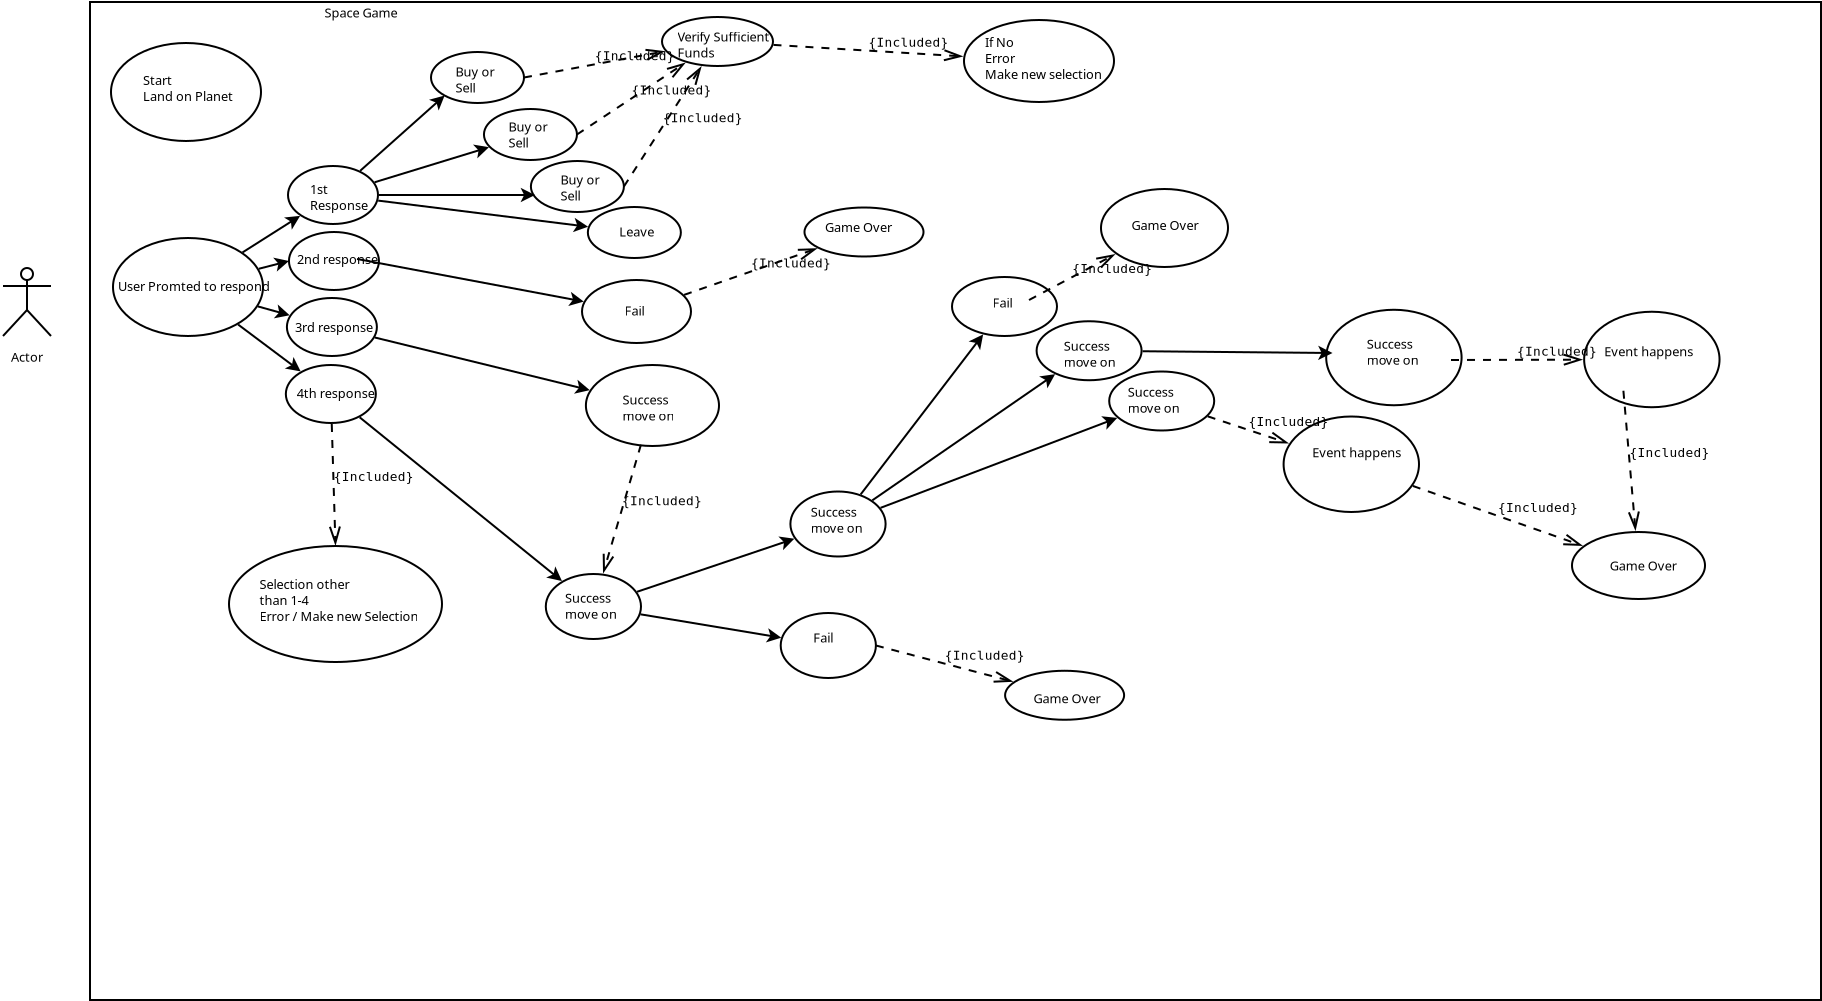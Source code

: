 <?xml version="1.0" encoding="UTF-8"?>
<dia:diagram xmlns:dia="http://www.lysator.liu.se/~alla/dia/">
  <dia:layer name="Background" visible="true" active="true">
    <dia:object type="UML - Actor" version="0" id="O0">
      <dia:attribute name="obj_pos">
        <dia:point val="3.8,16.75"/>
      </dia:attribute>
      <dia:attribute name="obj_bb">
        <dia:rectangle val="2.5,14;5.1,19.5"/>
      </dia:attribute>
      <dia:attribute name="meta">
        <dia:composite type="dict"/>
      </dia:attribute>
      <dia:attribute name="elem_corner">
        <dia:point val="2.55,14.05"/>
      </dia:attribute>
      <dia:attribute name="elem_width">
        <dia:real val="2.5"/>
      </dia:attribute>
      <dia:attribute name="elem_height">
        <dia:real val="5.4"/>
      </dia:attribute>
      <dia:attribute name="line_width">
        <dia:real val="0.1"/>
      </dia:attribute>
      <dia:attribute name="line_colour">
        <dia:color val="#000000"/>
      </dia:attribute>
      <dia:attribute name="fill_colour">
        <dia:color val="#ffffff"/>
      </dia:attribute>
      <dia:attribute name="text">
        <dia:composite type="text">
          <dia:attribute name="string">
            <dia:string>#Actor#</dia:string>
          </dia:attribute>
          <dia:attribute name="font">
            <dia:font family="sans" style="0" name="Helvetica"/>
          </dia:attribute>
          <dia:attribute name="height">
            <dia:real val="0.8"/>
          </dia:attribute>
          <dia:attribute name="pos">
            <dia:point val="3.8,19.29"/>
          </dia:attribute>
          <dia:attribute name="color">
            <dia:color val="#000000"/>
          </dia:attribute>
          <dia:attribute name="alignment">
            <dia:enum val="1"/>
          </dia:attribute>
        </dia:composite>
      </dia:attribute>
    </dia:object>
    <dia:object type="Standard - Box" version="0" id="O1">
      <dia:attribute name="obj_pos">
        <dia:point val="6.95,1.35"/>
      </dia:attribute>
      <dia:attribute name="obj_bb">
        <dia:rectangle val="6.9,1.3;93.55,51.3"/>
      </dia:attribute>
      <dia:attribute name="elem_corner">
        <dia:point val="6.95,1.35"/>
      </dia:attribute>
      <dia:attribute name="elem_width">
        <dia:real val="86.55"/>
      </dia:attribute>
      <dia:attribute name="elem_height">
        <dia:real val="49.9"/>
      </dia:attribute>
      <dia:attribute name="border_width">
        <dia:real val="0.1"/>
      </dia:attribute>
      <dia:attribute name="show_background">
        <dia:boolean val="true"/>
      </dia:attribute>
    </dia:object>
    <dia:object type="Standard - Text" version="1" id="O2">
      <dia:attribute name="obj_pos">
        <dia:point val="50.225,26.3"/>
      </dia:attribute>
      <dia:attribute name="obj_bb">
        <dia:rectangle val="50.225,25.66;50.225,26.433"/>
      </dia:attribute>
      <dia:attribute name="text">
        <dia:composite type="text">
          <dia:attribute name="string">
            <dia:string>##</dia:string>
          </dia:attribute>
          <dia:attribute name="font">
            <dia:font family="sans" style="0" name="Helvetica"/>
          </dia:attribute>
          <dia:attribute name="height">
            <dia:real val="0.8"/>
          </dia:attribute>
          <dia:attribute name="pos">
            <dia:point val="50.225,26.3"/>
          </dia:attribute>
          <dia:attribute name="color">
            <dia:color val="#000000"/>
          </dia:attribute>
          <dia:attribute name="alignment">
            <dia:enum val="0"/>
          </dia:attribute>
        </dia:composite>
      </dia:attribute>
      <dia:attribute name="valign">
        <dia:enum val="3"/>
      </dia:attribute>
      <dia:connections>
        <dia:connection handle="0" to="O1" connection="8"/>
      </dia:connections>
    </dia:object>
    <dia:object type="Standard - Text" version="1" id="O3">
      <dia:attribute name="obj_pos">
        <dia:point val="18.675,2.125"/>
      </dia:attribute>
      <dia:attribute name="obj_bb">
        <dia:rectangle val="18.675,1.485;22.192,2.257"/>
      </dia:attribute>
      <dia:attribute name="text">
        <dia:composite type="text">
          <dia:attribute name="string">
            <dia:string>#Space Game#</dia:string>
          </dia:attribute>
          <dia:attribute name="font">
            <dia:font family="sans" style="0" name="Helvetica"/>
          </dia:attribute>
          <dia:attribute name="height">
            <dia:real val="0.8"/>
          </dia:attribute>
          <dia:attribute name="pos">
            <dia:point val="18.675,2.125"/>
          </dia:attribute>
          <dia:attribute name="color">
            <dia:color val="#000000"/>
          </dia:attribute>
          <dia:attribute name="alignment">
            <dia:enum val="0"/>
          </dia:attribute>
        </dia:composite>
      </dia:attribute>
      <dia:attribute name="valign">
        <dia:enum val="3"/>
      </dia:attribute>
    </dia:object>
    <dia:object type="Standard - Ellipse" version="0" id="O4">
      <dia:attribute name="obj_pos">
        <dia:point val="8,3.4"/>
      </dia:attribute>
      <dia:attribute name="obj_bb">
        <dia:rectangle val="7.95,3.35;15.55,8.35"/>
      </dia:attribute>
      <dia:attribute name="elem_corner">
        <dia:point val="8,3.4"/>
      </dia:attribute>
      <dia:attribute name="elem_width">
        <dia:real val="7.5"/>
      </dia:attribute>
      <dia:attribute name="elem_height">
        <dia:real val="4.9"/>
      </dia:attribute>
      <dia:attribute name="border_width">
        <dia:real val="0.1"/>
      </dia:attribute>
    </dia:object>
    <dia:object type="Standard - Ellipse" version="0" id="O5">
      <dia:attribute name="obj_pos">
        <dia:point val="8.1,13.15"/>
      </dia:attribute>
      <dia:attribute name="obj_bb">
        <dia:rectangle val="8.05,13.1;15.65,18.1"/>
      </dia:attribute>
      <dia:attribute name="elem_corner">
        <dia:point val="8.1,13.15"/>
      </dia:attribute>
      <dia:attribute name="elem_width">
        <dia:real val="7.5"/>
      </dia:attribute>
      <dia:attribute name="elem_height">
        <dia:real val="4.9"/>
      </dia:attribute>
    </dia:object>
    <dia:object type="Standard - Text" version="1" id="O6">
      <dia:attribute name="obj_pos">
        <dia:point val="9.6,5.5"/>
      </dia:attribute>
      <dia:attribute name="obj_bb">
        <dia:rectangle val="9.6,4.841;13.834,6.471"/>
      </dia:attribute>
      <dia:attribute name="text">
        <dia:composite type="text">
          <dia:attribute name="string">
            <dia:string>#Start
Land on Planet#</dia:string>
          </dia:attribute>
          <dia:attribute name="font">
            <dia:font family="sans" style="0" name="Helvetica"/>
          </dia:attribute>
          <dia:attribute name="height">
            <dia:real val="0.8"/>
          </dia:attribute>
          <dia:attribute name="pos">
            <dia:point val="9.6,5.5"/>
          </dia:attribute>
          <dia:attribute name="color">
            <dia:color val="#000000"/>
          </dia:attribute>
          <dia:attribute name="alignment">
            <dia:enum val="0"/>
          </dia:attribute>
        </dia:composite>
      </dia:attribute>
      <dia:attribute name="valign">
        <dia:enum val="3"/>
      </dia:attribute>
    </dia:object>
    <dia:object type="Standard - Text" version="1" id="O7">
      <dia:attribute name="obj_pos">
        <dia:point val="8.35,15.8"/>
      </dia:attribute>
      <dia:attribute name="obj_bb">
        <dia:rectangle val="8.35,15.16;15.428,15.932"/>
      </dia:attribute>
      <dia:attribute name="text">
        <dia:composite type="text">
          <dia:attribute name="string">
            <dia:string>#User Promted to respond#</dia:string>
          </dia:attribute>
          <dia:attribute name="font">
            <dia:font family="sans" style="0" name="Helvetica"/>
          </dia:attribute>
          <dia:attribute name="height">
            <dia:real val="0.8"/>
          </dia:attribute>
          <dia:attribute name="pos">
            <dia:point val="8.35,15.8"/>
          </dia:attribute>
          <dia:attribute name="color">
            <dia:color val="#000000"/>
          </dia:attribute>
          <dia:attribute name="alignment">
            <dia:enum val="0"/>
          </dia:attribute>
        </dia:composite>
      </dia:attribute>
      <dia:attribute name="valign">
        <dia:enum val="3"/>
      </dia:attribute>
    </dia:object>
    <dia:object type="Standard - Ellipse" version="0" id="O8">
      <dia:attribute name="obj_pos">
        <dia:point val="16.85,9.55"/>
      </dia:attribute>
      <dia:attribute name="obj_bb">
        <dia:rectangle val="16.8,9.5;21.4,12.5"/>
      </dia:attribute>
      <dia:attribute name="elem_corner">
        <dia:point val="16.85,9.55"/>
      </dia:attribute>
      <dia:attribute name="elem_width">
        <dia:real val="4.5"/>
      </dia:attribute>
      <dia:attribute name="elem_height">
        <dia:real val="2.9"/>
      </dia:attribute>
    </dia:object>
    <dia:object type="Standard - Ellipse" version="0" id="O9">
      <dia:attribute name="obj_pos">
        <dia:point val="16.795,16.15"/>
      </dia:attribute>
      <dia:attribute name="obj_bb">
        <dia:rectangle val="16.745,16.1;21.345,19.1"/>
      </dia:attribute>
      <dia:attribute name="elem_corner">
        <dia:point val="16.795,16.15"/>
      </dia:attribute>
      <dia:attribute name="elem_width">
        <dia:real val="4.5"/>
      </dia:attribute>
      <dia:attribute name="elem_height">
        <dia:real val="2.9"/>
      </dia:attribute>
    </dia:object>
    <dia:object type="Standard - Ellipse" version="0" id="O10">
      <dia:attribute name="obj_pos">
        <dia:point val="16.742,19.5"/>
      </dia:attribute>
      <dia:attribute name="obj_bb">
        <dia:rectangle val="16.692,19.45;21.293,22.45"/>
      </dia:attribute>
      <dia:attribute name="elem_corner">
        <dia:point val="16.742,19.5"/>
      </dia:attribute>
      <dia:attribute name="elem_width">
        <dia:real val="4.5"/>
      </dia:attribute>
      <dia:attribute name="elem_height">
        <dia:real val="2.9"/>
      </dia:attribute>
    </dia:object>
    <dia:object type="Standard - Text" version="1" id="O11">
      <dia:attribute name="obj_pos">
        <dia:point val="17.95,10.95"/>
      </dia:attribute>
      <dia:attribute name="obj_bb">
        <dia:rectangle val="17.95,10.31;20.652,11.883"/>
      </dia:attribute>
      <dia:attribute name="text">
        <dia:composite type="text">
          <dia:attribute name="string">
            <dia:string>#1st
Response#</dia:string>
          </dia:attribute>
          <dia:attribute name="font">
            <dia:font family="sans" style="0" name="Helvetica"/>
          </dia:attribute>
          <dia:attribute name="height">
            <dia:real val="0.8"/>
          </dia:attribute>
          <dia:attribute name="pos">
            <dia:point val="17.95,10.95"/>
          </dia:attribute>
          <dia:attribute name="color">
            <dia:color val="#000000"/>
          </dia:attribute>
          <dia:attribute name="alignment">
            <dia:enum val="0"/>
          </dia:attribute>
        </dia:composite>
      </dia:attribute>
      <dia:attribute name="valign">
        <dia:enum val="3"/>
      </dia:attribute>
    </dia:object>
    <dia:object type="Standard - Text" version="1" id="O12">
      <dia:attribute name="obj_pos">
        <dia:point val="17.195,17.85"/>
      </dia:attribute>
      <dia:attribute name="obj_bb">
        <dia:rectangle val="17.195,17.21;20.865,17.983"/>
      </dia:attribute>
      <dia:attribute name="text">
        <dia:composite type="text">
          <dia:attribute name="string">
            <dia:string>#3rd response#</dia:string>
          </dia:attribute>
          <dia:attribute name="font">
            <dia:font family="sans" style="0" name="Helvetica"/>
          </dia:attribute>
          <dia:attribute name="height">
            <dia:real val="0.8"/>
          </dia:attribute>
          <dia:attribute name="pos">
            <dia:point val="17.195,17.85"/>
          </dia:attribute>
          <dia:attribute name="color">
            <dia:color val="#000000"/>
          </dia:attribute>
          <dia:attribute name="alignment">
            <dia:enum val="0"/>
          </dia:attribute>
        </dia:composite>
      </dia:attribute>
      <dia:attribute name="valign">
        <dia:enum val="3"/>
      </dia:attribute>
    </dia:object>
    <dia:object type="Standard - Text" version="1" id="O13">
      <dia:attribute name="obj_pos">
        <dia:point val="17.293,21.15"/>
      </dia:attribute>
      <dia:attribute name="obj_bb">
        <dia:rectangle val="17.293,20.51;20.95,21.282"/>
      </dia:attribute>
      <dia:attribute name="text">
        <dia:composite type="text">
          <dia:attribute name="string">
            <dia:string>#4th response#</dia:string>
          </dia:attribute>
          <dia:attribute name="font">
            <dia:font family="sans" style="0" name="Helvetica"/>
          </dia:attribute>
          <dia:attribute name="height">
            <dia:real val="0.8"/>
          </dia:attribute>
          <dia:attribute name="pos">
            <dia:point val="17.293,21.15"/>
          </dia:attribute>
          <dia:attribute name="color">
            <dia:color val="#000000"/>
          </dia:attribute>
          <dia:attribute name="alignment">
            <dia:enum val="0"/>
          </dia:attribute>
        </dia:composite>
      </dia:attribute>
      <dia:attribute name="valign">
        <dia:enum val="3"/>
      </dia:attribute>
    </dia:object>
    <dia:object type="Standard - Ellipse" version="0" id="O14">
      <dia:attribute name="obj_pos">
        <dia:point val="16.898,12.85"/>
      </dia:attribute>
      <dia:attribute name="obj_bb">
        <dia:rectangle val="16.848,12.8;21.448,15.8"/>
      </dia:attribute>
      <dia:attribute name="elem_corner">
        <dia:point val="16.898,12.85"/>
      </dia:attribute>
      <dia:attribute name="elem_width">
        <dia:real val="4.5"/>
      </dia:attribute>
      <dia:attribute name="elem_height">
        <dia:real val="2.9"/>
      </dia:attribute>
    </dia:object>
    <dia:object type="Standard - Text" version="1" id="O15">
      <dia:attribute name="obj_pos">
        <dia:point val="19.148,14.3"/>
      </dia:attribute>
      <dia:attribute name="obj_bb">
        <dia:rectangle val="19.148,13.66;19.148,14.432"/>
      </dia:attribute>
      <dia:attribute name="text">
        <dia:composite type="text">
          <dia:attribute name="string">
            <dia:string>##</dia:string>
          </dia:attribute>
          <dia:attribute name="font">
            <dia:font family="sans" style="0" name="Helvetica"/>
          </dia:attribute>
          <dia:attribute name="height">
            <dia:real val="0.8"/>
          </dia:attribute>
          <dia:attribute name="pos">
            <dia:point val="19.148,14.3"/>
          </dia:attribute>
          <dia:attribute name="color">
            <dia:color val="#000000"/>
          </dia:attribute>
          <dia:attribute name="alignment">
            <dia:enum val="0"/>
          </dia:attribute>
        </dia:composite>
      </dia:attribute>
      <dia:attribute name="valign">
        <dia:enum val="3"/>
      </dia:attribute>
      <dia:connections>
        <dia:connection handle="0" to="O14" connection="8"/>
      </dia:connections>
    </dia:object>
    <dia:object type="Standard - Text" version="1" id="O16">
      <dia:attribute name="obj_pos">
        <dia:point val="17.297,14.45"/>
      </dia:attribute>
      <dia:attribute name="obj_bb">
        <dia:rectangle val="17.297,13.81;21.095,14.582"/>
      </dia:attribute>
      <dia:attribute name="text">
        <dia:composite type="text">
          <dia:attribute name="string">
            <dia:string>#2nd response#</dia:string>
          </dia:attribute>
          <dia:attribute name="font">
            <dia:font family="sans" style="0" name="Helvetica"/>
          </dia:attribute>
          <dia:attribute name="height">
            <dia:real val="0.8"/>
          </dia:attribute>
          <dia:attribute name="pos">
            <dia:point val="17.297,14.45"/>
          </dia:attribute>
          <dia:attribute name="color">
            <dia:color val="#000000"/>
          </dia:attribute>
          <dia:attribute name="alignment">
            <dia:enum val="0"/>
          </dia:attribute>
        </dia:composite>
      </dia:attribute>
      <dia:attribute name="valign">
        <dia:enum val="3"/>
      </dia:attribute>
    </dia:object>
    <dia:object type="Standard - Ellipse" version="0" id="O17">
      <dia:attribute name="obj_pos">
        <dia:point val="24,3.85"/>
      </dia:attribute>
      <dia:attribute name="obj_bb">
        <dia:rectangle val="23.95,3.8;28.7,6.45"/>
      </dia:attribute>
      <dia:attribute name="elem_corner">
        <dia:point val="24,3.85"/>
      </dia:attribute>
      <dia:attribute name="elem_width">
        <dia:real val="4.65"/>
      </dia:attribute>
      <dia:attribute name="elem_height">
        <dia:real val="2.55"/>
      </dia:attribute>
    </dia:object>
    <dia:object type="Standard - Ellipse" version="0" id="O18">
      <dia:attribute name="obj_pos">
        <dia:point val="26.648,6.7"/>
      </dia:attribute>
      <dia:attribute name="obj_bb">
        <dia:rectangle val="26.598,6.65;31.348,9.3"/>
      </dia:attribute>
      <dia:attribute name="elem_corner">
        <dia:point val="26.648,6.7"/>
      </dia:attribute>
      <dia:attribute name="elem_width">
        <dia:real val="4.65"/>
      </dia:attribute>
      <dia:attribute name="elem_height">
        <dia:real val="2.55"/>
      </dia:attribute>
    </dia:object>
    <dia:object type="Standard - Ellipse" version="0" id="O19">
      <dia:attribute name="obj_pos">
        <dia:point val="28.995,9.3"/>
      </dia:attribute>
      <dia:attribute name="obj_bb">
        <dia:rectangle val="28.945,9.25;33.695,11.9"/>
      </dia:attribute>
      <dia:attribute name="elem_corner">
        <dia:point val="28.995,9.3"/>
      </dia:attribute>
      <dia:attribute name="elem_width">
        <dia:real val="4.65"/>
      </dia:attribute>
      <dia:attribute name="elem_height">
        <dia:real val="2.55"/>
      </dia:attribute>
    </dia:object>
    <dia:object type="Standard - Ellipse" version="0" id="O20">
      <dia:attribute name="obj_pos">
        <dia:point val="31.843,11.6"/>
      </dia:attribute>
      <dia:attribute name="obj_bb">
        <dia:rectangle val="31.793,11.55;36.542,14.2"/>
      </dia:attribute>
      <dia:attribute name="elem_corner">
        <dia:point val="31.843,11.6"/>
      </dia:attribute>
      <dia:attribute name="elem_width">
        <dia:real val="4.65"/>
      </dia:attribute>
      <dia:attribute name="elem_height">
        <dia:real val="2.55"/>
      </dia:attribute>
    </dia:object>
    <dia:object type="Standard - Text" version="1" id="O21">
      <dia:attribute name="obj_pos">
        <dia:point val="25.225,5.075"/>
      </dia:attribute>
      <dia:attribute name="obj_bb">
        <dia:rectangle val="25.225,4.435;27.258,6.008"/>
      </dia:attribute>
      <dia:attribute name="text">
        <dia:composite type="text">
          <dia:attribute name="string">
            <dia:string>#Buy or 
Sell#</dia:string>
          </dia:attribute>
          <dia:attribute name="font">
            <dia:font family="sans" style="0" name="Helvetica"/>
          </dia:attribute>
          <dia:attribute name="height">
            <dia:real val="0.8"/>
          </dia:attribute>
          <dia:attribute name="pos">
            <dia:point val="25.225,5.075"/>
          </dia:attribute>
          <dia:attribute name="color">
            <dia:color val="#000000"/>
          </dia:attribute>
          <dia:attribute name="alignment">
            <dia:enum val="0"/>
          </dia:attribute>
        </dia:composite>
      </dia:attribute>
      <dia:attribute name="valign">
        <dia:enum val="3"/>
      </dia:attribute>
    </dia:object>
    <dia:object type="Standard - Text" version="1" id="O22">
      <dia:attribute name="obj_pos">
        <dia:point val="33.417,13.075"/>
      </dia:attribute>
      <dia:attribute name="obj_bb">
        <dia:rectangle val="33.417,12.435;35.065,13.207"/>
      </dia:attribute>
      <dia:attribute name="text">
        <dia:composite type="text">
          <dia:attribute name="string">
            <dia:string>#Leave#</dia:string>
          </dia:attribute>
          <dia:attribute name="font">
            <dia:font family="sans" style="0" name="Helvetica"/>
          </dia:attribute>
          <dia:attribute name="height">
            <dia:real val="0.8"/>
          </dia:attribute>
          <dia:attribute name="pos">
            <dia:point val="33.417,13.075"/>
          </dia:attribute>
          <dia:attribute name="color">
            <dia:color val="#000000"/>
          </dia:attribute>
          <dia:attribute name="alignment">
            <dia:enum val="0"/>
          </dia:attribute>
        </dia:composite>
      </dia:attribute>
      <dia:attribute name="valign">
        <dia:enum val="3"/>
      </dia:attribute>
    </dia:object>
    <dia:object type="Standard - Ellipse" version="0" id="O23">
      <dia:attribute name="obj_pos">
        <dia:point val="35.55,2.1"/>
      </dia:attribute>
      <dia:attribute name="obj_bb">
        <dia:rectangle val="35.5,2.05;41.15,4.6"/>
      </dia:attribute>
      <dia:attribute name="elem_corner">
        <dia:point val="35.55,2.1"/>
      </dia:attribute>
      <dia:attribute name="elem_width">
        <dia:real val="5.55"/>
      </dia:attribute>
      <dia:attribute name="elem_height">
        <dia:real val="2.45"/>
      </dia:attribute>
    </dia:object>
    <dia:object type="Standard - Text" version="1" id="O24">
      <dia:attribute name="obj_pos">
        <dia:point val="36.325,3.325"/>
      </dia:attribute>
      <dia:attribute name="obj_bb">
        <dia:rectangle val="36.325,2.685;40.972,4.258"/>
      </dia:attribute>
      <dia:attribute name="text">
        <dia:composite type="text">
          <dia:attribute name="string">
            <dia:string>#Verify Sufficient 
Funds#</dia:string>
          </dia:attribute>
          <dia:attribute name="font">
            <dia:font family="sans" style="0" name="Helvetica"/>
          </dia:attribute>
          <dia:attribute name="height">
            <dia:real val="0.8"/>
          </dia:attribute>
          <dia:attribute name="pos">
            <dia:point val="36.325,3.325"/>
          </dia:attribute>
          <dia:attribute name="color">
            <dia:color val="#000000"/>
          </dia:attribute>
          <dia:attribute name="alignment">
            <dia:enum val="0"/>
          </dia:attribute>
        </dia:composite>
      </dia:attribute>
      <dia:attribute name="valign">
        <dia:enum val="3"/>
      </dia:attribute>
    </dia:object>
    <dia:object type="UML - Constraint" version="0" id="O25">
      <dia:attribute name="obj_pos">
        <dia:point val="31.297,7.975"/>
      </dia:attribute>
      <dia:attribute name="obj_bb">
        <dia:rectangle val="31.228,4.009;37.871,8.044"/>
      </dia:attribute>
      <dia:attribute name="meta">
        <dia:composite type="dict"/>
      </dia:attribute>
      <dia:attribute name="conn_endpoints">
        <dia:point val="31.297,7.975"/>
        <dia:point val="36.745,4.371"/>
      </dia:attribute>
      <dia:attribute name="constraint">
        <dia:string>#Included#</dia:string>
      </dia:attribute>
      <dia:attribute name="text_pos">
        <dia:point val="34.021,5.973"/>
      </dia:attribute>
      <dia:attribute name="text_colour">
        <dia:color val="#000000"/>
      </dia:attribute>
      <dia:attribute name="line_colour">
        <dia:color val="#000000"/>
      </dia:attribute>
      <dia:connections>
        <dia:connection handle="0" to="O18" connection="4"/>
        <dia:connection handle="1" to="O23" connection="8"/>
      </dia:connections>
    </dia:object>
    <dia:object type="UML - Constraint" version="0" id="O26">
      <dia:attribute name="obj_pos">
        <dia:point val="33.645,10.575"/>
      </dia:attribute>
      <dia:attribute name="obj_bb">
        <dia:rectangle val="33.576,4.286;39.441,10.644"/>
      </dia:attribute>
      <dia:attribute name="meta">
        <dia:composite type="dict"/>
      </dia:attribute>
      <dia:attribute name="conn_endpoints">
        <dia:point val="33.645,10.575"/>
        <dia:point val="37.538,4.545"/>
      </dia:attribute>
      <dia:attribute name="constraint">
        <dia:string>#Included#</dia:string>
      </dia:attribute>
      <dia:attribute name="text_pos">
        <dia:point val="35.591,7.36"/>
      </dia:attribute>
      <dia:attribute name="text_colour">
        <dia:color val="#000000"/>
      </dia:attribute>
      <dia:attribute name="line_colour">
        <dia:color val="#000000"/>
      </dia:attribute>
      <dia:connections>
        <dia:connection handle="0" to="O19" connection="4"/>
        <dia:connection handle="1" to="O23" connection="8"/>
      </dia:connections>
    </dia:object>
    <dia:object type="UML - Constraint" version="0" id="O27">
      <dia:attribute name="obj_pos">
        <dia:point val="28.65,5.125"/>
      </dia:attribute>
      <dia:attribute name="obj_bb">
        <dia:rectangle val="28.592,3.407;36.035,5.183"/>
      </dia:attribute>
      <dia:attribute name="meta">
        <dia:composite type="dict"/>
      </dia:attribute>
      <dia:attribute name="conn_endpoints">
        <dia:point val="28.65,5.125"/>
        <dia:point val="35.719,3.81"/>
      </dia:attribute>
      <dia:attribute name="constraint">
        <dia:string>#Included#</dia:string>
      </dia:attribute>
      <dia:attribute name="text_pos">
        <dia:point val="32.184,4.267"/>
      </dia:attribute>
      <dia:attribute name="text_colour">
        <dia:color val="#000000"/>
      </dia:attribute>
      <dia:attribute name="line_colour">
        <dia:color val="#000000"/>
      </dia:attribute>
      <dia:connections>
        <dia:connection handle="0" to="O17" connection="4"/>
        <dia:connection handle="1" to="O23" connection="8"/>
      </dia:connections>
    </dia:object>
    <dia:object type="Standard - Text" version="1" id="O28">
      <dia:attribute name="obj_pos">
        <dia:point val="30,20.9"/>
      </dia:attribute>
      <dia:attribute name="obj_bb">
        <dia:rectangle val="30,20.26;30,21.032"/>
      </dia:attribute>
      <dia:attribute name="text">
        <dia:composite type="text">
          <dia:attribute name="string">
            <dia:string>##</dia:string>
          </dia:attribute>
          <dia:attribute name="font">
            <dia:font family="sans" style="0" name="Helvetica"/>
          </dia:attribute>
          <dia:attribute name="height">
            <dia:real val="0.8"/>
          </dia:attribute>
          <dia:attribute name="pos">
            <dia:point val="30,20.9"/>
          </dia:attribute>
          <dia:attribute name="color">
            <dia:color val="#000000"/>
          </dia:attribute>
          <dia:attribute name="alignment">
            <dia:enum val="0"/>
          </dia:attribute>
        </dia:composite>
      </dia:attribute>
      <dia:attribute name="valign">
        <dia:enum val="3"/>
      </dia:attribute>
    </dia:object>
    <dia:object type="Standard - Line" version="0" id="O29">
      <dia:attribute name="obj_pos">
        <dia:point val="20.456,9.792"/>
      </dia:attribute>
      <dia:attribute name="obj_bb">
        <dia:rectangle val="20.386,5.952;24.764,9.862"/>
      </dia:attribute>
      <dia:attribute name="conn_endpoints">
        <dia:point val="20.456,9.792"/>
        <dia:point val="24.681,6.027"/>
      </dia:attribute>
      <dia:attribute name="numcp">
        <dia:int val="1"/>
      </dia:attribute>
      <dia:attribute name="end_arrow">
        <dia:enum val="22"/>
      </dia:attribute>
      <dia:attribute name="end_arrow_length">
        <dia:real val="0.5"/>
      </dia:attribute>
      <dia:attribute name="end_arrow_width">
        <dia:real val="0.5"/>
      </dia:attribute>
      <dia:connections>
        <dia:connection handle="0" to="O8" connection="8"/>
        <dia:connection handle="1" to="O17" connection="5"/>
      </dia:connections>
    </dia:object>
    <dia:object type="Standard - Line" version="0" id="O30">
      <dia:attribute name="obj_pos">
        <dia:point val="21.179,10.363"/>
      </dia:attribute>
      <dia:attribute name="obj_bb">
        <dia:rectangle val="21.116,8.444;27.004,10.425"/>
      </dia:attribute>
      <dia:attribute name="conn_endpoints">
        <dia:point val="21.179,10.363"/>
        <dia:point val="26.897,8.611"/>
      </dia:attribute>
      <dia:attribute name="numcp">
        <dia:int val="1"/>
      </dia:attribute>
      <dia:attribute name="end_arrow">
        <dia:enum val="22"/>
      </dia:attribute>
      <dia:attribute name="end_arrow_length">
        <dia:real val="0.5"/>
      </dia:attribute>
      <dia:attribute name="end_arrow_width">
        <dia:real val="0.5"/>
      </dia:attribute>
      <dia:connections>
        <dia:connection handle="0" to="O8" connection="8"/>
        <dia:connection handle="1" to="O18" connection="8"/>
      </dia:connections>
    </dia:object>
    <dia:object type="Standard - Line" version="0" id="O31">
      <dia:attribute name="obj_pos">
        <dia:point val="21.399,11"/>
      </dia:attribute>
      <dia:attribute name="obj_bb">
        <dia:rectangle val="21.349,10.638;29.312,11.362"/>
      </dia:attribute>
      <dia:attribute name="conn_endpoints">
        <dia:point val="21.399,11"/>
        <dia:point val="29.2,11"/>
      </dia:attribute>
      <dia:attribute name="numcp">
        <dia:int val="1"/>
      </dia:attribute>
      <dia:attribute name="end_arrow">
        <dia:enum val="22"/>
      </dia:attribute>
      <dia:attribute name="end_arrow_length">
        <dia:real val="0.5"/>
      </dia:attribute>
      <dia:attribute name="end_arrow_width">
        <dia:real val="0.5"/>
      </dia:attribute>
      <dia:connections>
        <dia:connection handle="0" to="O8" connection="8"/>
      </dia:connections>
    </dia:object>
    <dia:object type="Standard - Line" version="0" id="O32">
      <dia:attribute name="obj_pos">
        <dia:point val="21.359,11.281"/>
      </dia:attribute>
      <dia:attribute name="obj_bb">
        <dia:rectangle val="21.303,11.225;31.965,12.871"/>
      </dia:attribute>
      <dia:attribute name="conn_endpoints">
        <dia:point val="21.359,11.281"/>
        <dia:point val="31.854,12.587"/>
      </dia:attribute>
      <dia:attribute name="numcp">
        <dia:int val="1"/>
      </dia:attribute>
      <dia:attribute name="end_arrow">
        <dia:enum val="22"/>
      </dia:attribute>
      <dia:attribute name="end_arrow_length">
        <dia:real val="0.5"/>
      </dia:attribute>
      <dia:attribute name="end_arrow_width">
        <dia:real val="0.5"/>
      </dia:attribute>
      <dia:connections>
        <dia:connection handle="0" to="O8" connection="8"/>
        <dia:connection handle="1" to="O20" connection="8"/>
      </dia:connections>
    </dia:object>
    <dia:object type="Standard - Ellipse" version="0" id="O33">
      <dia:attribute name="obj_pos">
        <dia:point val="31.55,15.25"/>
      </dia:attribute>
      <dia:attribute name="obj_bb">
        <dia:rectangle val="31.5,15.2;37.05,18.45"/>
      </dia:attribute>
      <dia:attribute name="elem_corner">
        <dia:point val="31.55,15.25"/>
      </dia:attribute>
      <dia:attribute name="elem_width">
        <dia:real val="5.45"/>
      </dia:attribute>
      <dia:attribute name="elem_height">
        <dia:real val="3.15"/>
      </dia:attribute>
    </dia:object>
    <dia:object type="Standard - Line" version="0" id="O34">
      <dia:attribute name="obj_pos">
        <dia:point val="20.3,14.2"/>
      </dia:attribute>
      <dia:attribute name="obj_bb">
        <dia:rectangle val="20.242,14.142;31.747,16.572"/>
      </dia:attribute>
      <dia:attribute name="conn_endpoints">
        <dia:point val="20.3,14.2"/>
        <dia:point val="31.638,16.33"/>
      </dia:attribute>
      <dia:attribute name="numcp">
        <dia:int val="1"/>
      </dia:attribute>
      <dia:attribute name="end_arrow">
        <dia:enum val="22"/>
      </dia:attribute>
      <dia:attribute name="end_arrow_length">
        <dia:real val="0.5"/>
      </dia:attribute>
      <dia:attribute name="end_arrow_width">
        <dia:real val="0.5"/>
      </dia:attribute>
      <dia:connections>
        <dia:connection handle="1" to="O33" connection="8"/>
      </dia:connections>
    </dia:object>
    <dia:object type="Standard - Ellipse" version="0" id="O35">
      <dia:attribute name="obj_pos">
        <dia:point val="42.675,11.625"/>
      </dia:attribute>
      <dia:attribute name="obj_bb">
        <dia:rectangle val="42.625,11.575;48.675,14.125"/>
      </dia:attribute>
      <dia:attribute name="elem_corner">
        <dia:point val="42.675,11.625"/>
      </dia:attribute>
      <dia:attribute name="elem_width">
        <dia:real val="5.95"/>
      </dia:attribute>
      <dia:attribute name="elem_height">
        <dia:real val="2.45"/>
      </dia:attribute>
    </dia:object>
    <dia:object type="Standard - Text" version="1" id="O36">
      <dia:attribute name="obj_pos">
        <dia:point val="43.7,12.85"/>
      </dia:attribute>
      <dia:attribute name="obj_bb">
        <dia:rectangle val="43.7,12.21;46.877,12.982"/>
      </dia:attribute>
      <dia:attribute name="text">
        <dia:composite type="text">
          <dia:attribute name="string">
            <dia:string>#Game Over#</dia:string>
          </dia:attribute>
          <dia:attribute name="font">
            <dia:font family="sans" style="0" name="Helvetica"/>
          </dia:attribute>
          <dia:attribute name="height">
            <dia:real val="0.8"/>
          </dia:attribute>
          <dia:attribute name="pos">
            <dia:point val="43.7,12.85"/>
          </dia:attribute>
          <dia:attribute name="color">
            <dia:color val="#000000"/>
          </dia:attribute>
          <dia:attribute name="alignment">
            <dia:enum val="0"/>
          </dia:attribute>
        </dia:composite>
      </dia:attribute>
      <dia:attribute name="valign">
        <dia:enum val="3"/>
      </dia:attribute>
    </dia:object>
    <dia:object type="UML - Constraint" version="0" id="O37">
      <dia:attribute name="obj_pos">
        <dia:point val="36.654,15.994"/>
      </dia:attribute>
      <dia:attribute name="obj_bb">
        <dia:rectangle val="36.59,13.264;43.845,16.058"/>
      </dia:attribute>
      <dia:attribute name="meta">
        <dia:composite type="dict"/>
      </dia:attribute>
      <dia:attribute name="conn_endpoints">
        <dia:point val="36.654,15.994"/>
        <dia:point val="43.337,13.658"/>
      </dia:attribute>
      <dia:attribute name="constraint">
        <dia:string>#Included#</dia:string>
      </dia:attribute>
      <dia:attribute name="text_pos">
        <dia:point val="39.995,14.626"/>
      </dia:attribute>
      <dia:attribute name="text_colour">
        <dia:color val="#000000"/>
      </dia:attribute>
      <dia:attribute name="line_colour">
        <dia:color val="#000000"/>
      </dia:attribute>
      <dia:connections>
        <dia:connection handle="0" to="O33" connection="8"/>
        <dia:connection handle="1" to="O35" connection="8"/>
      </dia:connections>
    </dia:object>
    <dia:object type="Standard - Ellipse" version="0" id="O38">
      <dia:attribute name="obj_pos">
        <dia:point val="31.745,19.5"/>
      </dia:attribute>
      <dia:attribute name="obj_bb">
        <dia:rectangle val="31.695,19.45;38.45,23.6"/>
      </dia:attribute>
      <dia:attribute name="elem_corner">
        <dia:point val="31.745,19.5"/>
      </dia:attribute>
      <dia:attribute name="elem_width">
        <dia:real val="6.655"/>
      </dia:attribute>
      <dia:attribute name="elem_height">
        <dia:real val="4.05"/>
      </dia:attribute>
      <dia:attribute name="border_width">
        <dia:real val="0.1"/>
      </dia:attribute>
    </dia:object>
    <dia:object type="Standard - Text" version="1" id="O39">
      <dia:attribute name="obj_pos">
        <dia:point val="35.072,21.525"/>
      </dia:attribute>
      <dia:attribute name="obj_bb">
        <dia:rectangle val="35.072,20.885;35.072,21.657"/>
      </dia:attribute>
      <dia:attribute name="text">
        <dia:composite type="text">
          <dia:attribute name="string">
            <dia:string>##</dia:string>
          </dia:attribute>
          <dia:attribute name="font">
            <dia:font family="sans" style="0" name="Helvetica"/>
          </dia:attribute>
          <dia:attribute name="height">
            <dia:real val="0.8"/>
          </dia:attribute>
          <dia:attribute name="pos">
            <dia:point val="35.072,21.525"/>
          </dia:attribute>
          <dia:attribute name="color">
            <dia:color val="#000000"/>
          </dia:attribute>
          <dia:attribute name="alignment">
            <dia:enum val="0"/>
          </dia:attribute>
        </dia:composite>
      </dia:attribute>
      <dia:attribute name="valign">
        <dia:enum val="3"/>
      </dia:attribute>
      <dia:connections>
        <dia:connection handle="0" to="O38" connection="8"/>
      </dia:connections>
    </dia:object>
    <dia:object type="Standard - Line" version="0" id="O40">
      <dia:attribute name="obj_pos">
        <dia:point val="21.193,18.126"/>
      </dia:attribute>
      <dia:attribute name="obj_bb">
        <dia:rectangle val="21.133,18.066;32.046,20.963"/>
      </dia:attribute>
      <dia:attribute name="conn_endpoints">
        <dia:point val="21.193,18.126"/>
        <dia:point val="31.937,20.757"/>
      </dia:attribute>
      <dia:attribute name="numcp">
        <dia:int val="1"/>
      </dia:attribute>
      <dia:attribute name="end_arrow">
        <dia:enum val="22"/>
      </dia:attribute>
      <dia:attribute name="end_arrow_length">
        <dia:real val="0.5"/>
      </dia:attribute>
      <dia:attribute name="end_arrow_width">
        <dia:real val="0.5"/>
      </dia:attribute>
      <dia:connections>
        <dia:connection handle="0" to="O9" connection="8"/>
        <dia:connection handle="1" to="O38" connection="8"/>
      </dia:connections>
    </dia:object>
    <dia:object type="Standard - Text" version="1" id="O41">
      <dia:attribute name="obj_pos">
        <dia:point val="25.8,19.35"/>
      </dia:attribute>
      <dia:attribute name="obj_bb">
        <dia:rectangle val="25.8,18.71;25.8,19.483"/>
      </dia:attribute>
      <dia:attribute name="text">
        <dia:composite type="text">
          <dia:attribute name="string">
            <dia:string>##</dia:string>
          </dia:attribute>
          <dia:attribute name="font">
            <dia:font family="sans" style="0" name="Helvetica"/>
          </dia:attribute>
          <dia:attribute name="height">
            <dia:real val="0.8"/>
          </dia:attribute>
          <dia:attribute name="pos">
            <dia:point val="25.8,19.35"/>
          </dia:attribute>
          <dia:attribute name="color">
            <dia:color val="#000000"/>
          </dia:attribute>
          <dia:attribute name="alignment">
            <dia:enum val="0"/>
          </dia:attribute>
        </dia:composite>
      </dia:attribute>
      <dia:attribute name="valign">
        <dia:enum val="3"/>
      </dia:attribute>
    </dia:object>
    <dia:object type="Standard - Ellipse" version="0" id="O42">
      <dia:attribute name="obj_pos">
        <dia:point val="29.74,29.95"/>
      </dia:attribute>
      <dia:attribute name="obj_bb">
        <dia:rectangle val="29.69,29.9;34.55,33.25"/>
      </dia:attribute>
      <dia:attribute name="elem_corner">
        <dia:point val="29.74,29.95"/>
      </dia:attribute>
      <dia:attribute name="elem_width">
        <dia:real val="4.76"/>
      </dia:attribute>
      <dia:attribute name="elem_height">
        <dia:real val="3.25"/>
      </dia:attribute>
      <dia:attribute name="border_width">
        <dia:real val="0.1"/>
      </dia:attribute>
    </dia:object>
    <dia:object type="UML - Constraint" version="0" id="O43">
      <dia:attribute name="obj_pos">
        <dia:point val="34.496,23.488"/>
      </dia:attribute>
      <dia:attribute name="obj_bb">
        <dia:rectangle val="32.204,23.426;37.399,30.096"/>
      </dia:attribute>
      <dia:attribute name="meta">
        <dia:composite type="dict"/>
      </dia:attribute>
      <dia:attribute name="conn_endpoints">
        <dia:point val="34.496,23.488"/>
        <dia:point val="32.602,29.935"/>
      </dia:attribute>
      <dia:attribute name="constraint">
        <dia:string>#Included#</dia:string>
      </dia:attribute>
      <dia:attribute name="text_pos">
        <dia:point val="33.549,26.511"/>
      </dia:attribute>
      <dia:attribute name="text_colour">
        <dia:color val="#000000"/>
      </dia:attribute>
      <dia:attribute name="line_colour">
        <dia:color val="#000000"/>
      </dia:attribute>
      <dia:connections>
        <dia:connection handle="0" to="O38" connection="8"/>
        <dia:connection handle="1" to="O42" connection="8"/>
      </dia:connections>
    </dia:object>
    <dia:object type="Standard - Line" version="0" id="O44">
      <dia:attribute name="obj_pos">
        <dia:point val="20.432,22.115"/>
      </dia:attribute>
      <dia:attribute name="obj_bb">
        <dia:rectangle val="20.362,22.045;30.635,30.373"/>
      </dia:attribute>
      <dia:attribute name="conn_endpoints">
        <dia:point val="20.432,22.115"/>
        <dia:point val="30.548,30.303"/>
      </dia:attribute>
      <dia:attribute name="numcp">
        <dia:int val="1"/>
      </dia:attribute>
      <dia:attribute name="end_arrow">
        <dia:enum val="22"/>
      </dia:attribute>
      <dia:attribute name="end_arrow_length">
        <dia:real val="0.5"/>
      </dia:attribute>
      <dia:attribute name="end_arrow_width">
        <dia:real val="0.5"/>
      </dia:attribute>
      <dia:connections>
        <dia:connection handle="0" to="O10" connection="8"/>
        <dia:connection handle="1" to="O42" connection="8"/>
      </dia:connections>
    </dia:object>
    <dia:object type="Standard - Ellipse" version="0" id="O45">
      <dia:attribute name="obj_pos">
        <dia:point val="41.97,25.825"/>
      </dia:attribute>
      <dia:attribute name="obj_bb">
        <dia:rectangle val="41.92,25.775;46.78,29.125"/>
      </dia:attribute>
      <dia:attribute name="elem_corner">
        <dia:point val="41.97,25.825"/>
      </dia:attribute>
      <dia:attribute name="elem_width">
        <dia:real val="4.76"/>
      </dia:attribute>
      <dia:attribute name="elem_height">
        <dia:real val="3.25"/>
      </dia:attribute>
      <dia:attribute name="border_width">
        <dia:real val="0.1"/>
      </dia:attribute>
    </dia:object>
    <dia:object type="Standard - Ellipse" version="0" id="O46">
      <dia:attribute name="obj_pos">
        <dia:point val="41.485,31.9"/>
      </dia:attribute>
      <dia:attribute name="obj_bb">
        <dia:rectangle val="41.435,31.85;46.295,35.2"/>
      </dia:attribute>
      <dia:attribute name="elem_corner">
        <dia:point val="41.485,31.9"/>
      </dia:attribute>
      <dia:attribute name="elem_width">
        <dia:real val="4.76"/>
      </dia:attribute>
      <dia:attribute name="elem_height">
        <dia:real val="3.25"/>
      </dia:attribute>
      <dia:attribute name="border_width">
        <dia:real val="0.1"/>
      </dia:attribute>
    </dia:object>
    <dia:object type="Standard - Line" version="0" id="O47">
      <dia:attribute name="obj_pos">
        <dia:point val="34.302,30.839"/>
      </dia:attribute>
      <dia:attribute name="obj_bb">
        <dia:rectangle val="34.238,28.038;42.275,30.903"/>
      </dia:attribute>
      <dia:attribute name="conn_endpoints">
        <dia:point val="34.302,30.839"/>
        <dia:point val="42.169,28.186"/>
      </dia:attribute>
      <dia:attribute name="numcp">
        <dia:int val="1"/>
      </dia:attribute>
      <dia:attribute name="end_arrow">
        <dia:enum val="22"/>
      </dia:attribute>
      <dia:attribute name="end_arrow_length">
        <dia:real val="0.5"/>
      </dia:attribute>
      <dia:attribute name="end_arrow_width">
        <dia:real val="0.5"/>
      </dia:attribute>
      <dia:connections>
        <dia:connection handle="0" to="O42" connection="8"/>
        <dia:connection handle="1" to="O45" connection="8"/>
      </dia:connections>
    </dia:object>
    <dia:object type="Standard - Line" version="0" id="O48">
      <dia:attribute name="obj_pos">
        <dia:point val="34.471,31.965"/>
      </dia:attribute>
      <dia:attribute name="obj_bb">
        <dia:rectangle val="34.414,31.908;41.624,33.391"/>
      </dia:attribute>
      <dia:attribute name="conn_endpoints">
        <dia:point val="34.471,31.965"/>
        <dia:point val="41.514,33.135"/>
      </dia:attribute>
      <dia:attribute name="numcp">
        <dia:int val="1"/>
      </dia:attribute>
      <dia:attribute name="end_arrow">
        <dia:enum val="22"/>
      </dia:attribute>
      <dia:attribute name="end_arrow_length">
        <dia:real val="0.5"/>
      </dia:attribute>
      <dia:attribute name="end_arrow_width">
        <dia:real val="0.5"/>
      </dia:attribute>
      <dia:connections>
        <dia:connection handle="0" to="O42" connection="8"/>
        <dia:connection handle="1" to="O46" connection="8"/>
      </dia:connections>
    </dia:object>
    <dia:object type="Standard - Ellipse" version="0" id="O49">
      <dia:attribute name="obj_pos">
        <dia:point val="52.705,34.788"/>
      </dia:attribute>
      <dia:attribute name="obj_bb">
        <dia:rectangle val="52.655,34.737;58.705,37.288"/>
      </dia:attribute>
      <dia:attribute name="elem_corner">
        <dia:point val="52.705,34.788"/>
      </dia:attribute>
      <dia:attribute name="elem_width">
        <dia:real val="5.95"/>
      </dia:attribute>
      <dia:attribute name="elem_height">
        <dia:real val="2.45"/>
      </dia:attribute>
    </dia:object>
    <dia:object type="Standard - Text" version="1" id="O50">
      <dia:attribute name="obj_pos">
        <dia:point val="54.13,36.413"/>
      </dia:attribute>
      <dia:attribute name="obj_bb">
        <dia:rectangle val="54.13,35.773;57.307,36.545"/>
      </dia:attribute>
      <dia:attribute name="text">
        <dia:composite type="text">
          <dia:attribute name="string">
            <dia:string>#Game Over#</dia:string>
          </dia:attribute>
          <dia:attribute name="font">
            <dia:font family="sans" style="0" name="Helvetica"/>
          </dia:attribute>
          <dia:attribute name="height">
            <dia:real val="0.8"/>
          </dia:attribute>
          <dia:attribute name="pos">
            <dia:point val="54.13,36.413"/>
          </dia:attribute>
          <dia:attribute name="color">
            <dia:color val="#000000"/>
          </dia:attribute>
          <dia:attribute name="alignment">
            <dia:enum val="0"/>
          </dia:attribute>
        </dia:composite>
      </dia:attribute>
      <dia:attribute name="valign">
        <dia:enum val="3"/>
      </dia:attribute>
    </dia:object>
    <dia:object type="UML - Constraint" version="0" id="O51">
      <dia:attribute name="obj_pos">
        <dia:point val="46.245,33.525"/>
      </dia:attribute>
      <dia:attribute name="obj_bb">
        <dia:rectangle val="46.184,33.464;53.536,35.739"/>
      </dia:attribute>
      <dia:attribute name="meta">
        <dia:composite type="dict"/>
      </dia:attribute>
      <dia:attribute name="conn_endpoints">
        <dia:point val="46.245,33.525"/>
        <dia:point val="53.127,35.339"/>
      </dia:attribute>
      <dia:attribute name="constraint">
        <dia:string>#Included#</dia:string>
      </dia:attribute>
      <dia:attribute name="text_pos">
        <dia:point val="49.686,34.232"/>
      </dia:attribute>
      <dia:attribute name="text_colour">
        <dia:color val="#000000"/>
      </dia:attribute>
      <dia:attribute name="line_colour">
        <dia:color val="#000000"/>
      </dia:attribute>
      <dia:connections>
        <dia:connection handle="0" to="O46" connection="4"/>
        <dia:connection handle="1" to="O49" connection="8"/>
      </dia:connections>
    </dia:object>
    <dia:object type="Standard - Ellipse" version="0" id="O52">
      <dia:attribute name="obj_pos">
        <dia:point val="50.05,15.1"/>
      </dia:attribute>
      <dia:attribute name="obj_bb">
        <dia:rectangle val="50,15.05;55.35,18.1"/>
      </dia:attribute>
      <dia:attribute name="elem_corner">
        <dia:point val="50.05,15.1"/>
      </dia:attribute>
      <dia:attribute name="elem_width">
        <dia:real val="5.25"/>
      </dia:attribute>
      <dia:attribute name="elem_height">
        <dia:real val="2.95"/>
      </dia:attribute>
    </dia:object>
    <dia:object type="Standard - Ellipse" version="0" id="O53">
      <dia:attribute name="obj_pos">
        <dia:point val="54.28,17.312"/>
      </dia:attribute>
      <dia:attribute name="obj_bb">
        <dia:rectangle val="54.23,17.262;59.58,20.312"/>
      </dia:attribute>
      <dia:attribute name="elem_corner">
        <dia:point val="54.28,17.312"/>
      </dia:attribute>
      <dia:attribute name="elem_width">
        <dia:real val="5.25"/>
      </dia:attribute>
      <dia:attribute name="elem_height">
        <dia:real val="2.95"/>
      </dia:attribute>
    </dia:object>
    <dia:object type="Standard - Ellipse" version="0" id="O54">
      <dia:attribute name="obj_pos">
        <dia:point val="57.91,19.825"/>
      </dia:attribute>
      <dia:attribute name="obj_bb">
        <dia:rectangle val="57.86,19.775;63.21,22.825"/>
      </dia:attribute>
      <dia:attribute name="elem_corner">
        <dia:point val="57.91,19.825"/>
      </dia:attribute>
      <dia:attribute name="elem_width">
        <dia:real val="5.25"/>
      </dia:attribute>
      <dia:attribute name="elem_height">
        <dia:real val="2.95"/>
      </dia:attribute>
    </dia:object>
    <dia:object type="Standard - Line" version="0" id="O55">
      <dia:attribute name="obj_pos">
        <dia:point val="45.483,25.971"/>
      </dia:attribute>
      <dia:attribute name="obj_bb">
        <dia:rectangle val="45.413,17.881;51.678,26.041"/>
      </dia:attribute>
      <dia:attribute name="conn_endpoints">
        <dia:point val="45.483,25.971"/>
        <dia:point val="51.608,17.97"/>
      </dia:attribute>
      <dia:attribute name="numcp">
        <dia:int val="1"/>
      </dia:attribute>
      <dia:attribute name="end_arrow">
        <dia:enum val="22"/>
      </dia:attribute>
      <dia:attribute name="end_arrow_length">
        <dia:real val="0.5"/>
      </dia:attribute>
      <dia:attribute name="end_arrow_width">
        <dia:real val="0.5"/>
      </dia:attribute>
      <dia:connections>
        <dia:connection handle="0" to="O45" connection="8"/>
        <dia:connection handle="1" to="O52" connection="8"/>
      </dia:connections>
    </dia:object>
    <dia:object type="Standard - Line" version="0" id="O56">
      <dia:attribute name="obj_pos">
        <dia:point val="46.066,26.267"/>
      </dia:attribute>
      <dia:attribute name="obj_bb">
        <dia:rectangle val="45.996,19.89;55.299,26.336"/>
      </dia:attribute>
      <dia:attribute name="conn_endpoints">
        <dia:point val="46.066,26.267"/>
        <dia:point val="55.206,19.959"/>
      </dia:attribute>
      <dia:attribute name="numcp">
        <dia:int val="1"/>
      </dia:attribute>
      <dia:attribute name="end_arrow">
        <dia:enum val="22"/>
      </dia:attribute>
      <dia:attribute name="end_arrow_length">
        <dia:real val="0.5"/>
      </dia:attribute>
      <dia:attribute name="end_arrow_width">
        <dia:real val="0.5"/>
      </dia:attribute>
      <dia:connections>
        <dia:connection handle="0" to="O45" connection="8"/>
        <dia:connection handle="1" to="O53" connection="8"/>
      </dia:connections>
    </dia:object>
    <dia:object type="Standard - Line" version="0" id="O57">
      <dia:attribute name="obj_pos">
        <dia:point val="46.477,26.642"/>
      </dia:attribute>
      <dia:attribute name="obj_bb">
        <dia:rectangle val="46.412,22.017;58.418,26.706"/>
      </dia:attribute>
      <dia:attribute name="conn_endpoints">
        <dia:point val="46.477,26.642"/>
        <dia:point val="58.314,22.144"/>
      </dia:attribute>
      <dia:attribute name="numcp">
        <dia:int val="1"/>
      </dia:attribute>
      <dia:attribute name="end_arrow">
        <dia:enum val="22"/>
      </dia:attribute>
      <dia:attribute name="end_arrow_length">
        <dia:real val="0.5"/>
      </dia:attribute>
      <dia:attribute name="end_arrow_width">
        <dia:real val="0.5"/>
      </dia:attribute>
      <dia:connections>
        <dia:connection handle="0" to="O45" connection="8"/>
        <dia:connection handle="1" to="O54" connection="8"/>
      </dia:connections>
    </dia:object>
    <dia:object type="Standard - Ellipse" version="0" id="O58">
      <dia:attribute name="obj_pos">
        <dia:point val="66.63,22.075"/>
      </dia:attribute>
      <dia:attribute name="obj_bb">
        <dia:rectangle val="66.58,22.025;73.45,26.9"/>
      </dia:attribute>
      <dia:attribute name="elem_corner">
        <dia:point val="66.63,22.075"/>
      </dia:attribute>
      <dia:attribute name="elem_width">
        <dia:real val="6.77"/>
      </dia:attribute>
      <dia:attribute name="elem_height">
        <dia:real val="4.775"/>
      </dia:attribute>
    </dia:object>
    <dia:object type="UML - Constraint" version="0" id="O59">
      <dia:attribute name="obj_pos">
        <dia:point val="62.836,22.067"/>
      </dia:attribute>
      <dia:attribute name="obj_bb">
        <dia:rectangle val="62.772,21.947;68.722,23.821"/>
      </dia:attribute>
      <dia:attribute name="meta">
        <dia:composite type="dict"/>
      </dia:attribute>
      <dia:attribute name="conn_endpoints">
        <dia:point val="62.836,22.067"/>
        <dia:point val="66.908,23.426"/>
      </dia:attribute>
      <dia:attribute name="constraint">
        <dia:string>#Included#</dia:string>
      </dia:attribute>
      <dia:attribute name="text_pos">
        <dia:point val="64.872,22.547"/>
      </dia:attribute>
      <dia:attribute name="text_colour">
        <dia:color val="#000000"/>
      </dia:attribute>
      <dia:attribute name="line_colour">
        <dia:color val="#000000"/>
      </dia:attribute>
      <dia:connections>
        <dia:connection handle="0" to="O54" connection="8"/>
        <dia:connection handle="1" to="O58" connection="8"/>
      </dia:connections>
    </dia:object>
    <dia:object type="Standard - Ellipse" version="0" id="O60">
      <dia:attribute name="obj_pos">
        <dia:point val="68.76,16.738"/>
      </dia:attribute>
      <dia:attribute name="obj_bb">
        <dia:rectangle val="68.71,16.688;75.58,21.562"/>
      </dia:attribute>
      <dia:attribute name="elem_corner">
        <dia:point val="68.76,16.738"/>
      </dia:attribute>
      <dia:attribute name="elem_width">
        <dia:real val="6.77"/>
      </dia:attribute>
      <dia:attribute name="elem_height">
        <dia:real val="4.775"/>
      </dia:attribute>
    </dia:object>
    <dia:object type="Standard - Text" version="1" id="O61">
      <dia:attribute name="obj_pos">
        <dia:point val="72.145,19.125"/>
      </dia:attribute>
      <dia:attribute name="obj_bb">
        <dia:rectangle val="72.145,18.485;72.145,19.258"/>
      </dia:attribute>
      <dia:attribute name="text">
        <dia:composite type="text">
          <dia:attribute name="string">
            <dia:string>##</dia:string>
          </dia:attribute>
          <dia:attribute name="font">
            <dia:font family="sans" style="0" name="Helvetica"/>
          </dia:attribute>
          <dia:attribute name="height">
            <dia:real val="0.8"/>
          </dia:attribute>
          <dia:attribute name="pos">
            <dia:point val="72.145,19.125"/>
          </dia:attribute>
          <dia:attribute name="color">
            <dia:color val="#000000"/>
          </dia:attribute>
          <dia:attribute name="alignment">
            <dia:enum val="0"/>
          </dia:attribute>
        </dia:composite>
      </dia:attribute>
      <dia:attribute name="valign">
        <dia:enum val="3"/>
      </dia:attribute>
      <dia:connections>
        <dia:connection handle="0" to="O60" connection="8"/>
      </dia:connections>
    </dia:object>
    <dia:object type="Standard - Ellipse" version="0" id="O62">
      <dia:attribute name="obj_pos">
        <dia:point val="81.657,16.837"/>
      </dia:attribute>
      <dia:attribute name="obj_bb">
        <dia:rectangle val="81.607,16.788;88.478,21.663"/>
      </dia:attribute>
      <dia:attribute name="elem_corner">
        <dia:point val="81.657,16.837"/>
      </dia:attribute>
      <dia:attribute name="elem_width">
        <dia:real val="6.77"/>
      </dia:attribute>
      <dia:attribute name="elem_height">
        <dia:real val="4.775"/>
      </dia:attribute>
      <dia:attribute name="border_width">
        <dia:real val="0.1"/>
      </dia:attribute>
    </dia:object>
    <dia:object type="Standard - Line" version="0" id="O63">
      <dia:attribute name="obj_pos">
        <dia:point val="59.58,18.812"/>
      </dia:attribute>
      <dia:attribute name="obj_bb">
        <dia:rectangle val="59.529,18.533;69.187,19.256"/>
      </dia:attribute>
      <dia:attribute name="conn_endpoints">
        <dia:point val="59.58,18.812"/>
        <dia:point val="69.075,18.9"/>
      </dia:attribute>
      <dia:attribute name="numcp">
        <dia:int val="1"/>
      </dia:attribute>
      <dia:attribute name="end_arrow">
        <dia:enum val="22"/>
      </dia:attribute>
      <dia:attribute name="end_arrow_length">
        <dia:real val="0.5"/>
      </dia:attribute>
      <dia:attribute name="end_arrow_width">
        <dia:real val="0.5"/>
      </dia:attribute>
      <dia:connections>
        <dia:connection handle="0" to="O53" connection="8"/>
      </dia:connections>
    </dia:object>
    <dia:object type="UML - Constraint" version="0" id="O64">
      <dia:attribute name="obj_pos">
        <dia:point val="75.0,19.25"/>
      </dia:attribute>
      <dia:attribute name="obj_bb">
        <dia:rectangle val="74.95,18.442;82.154,19.634"/>
      </dia:attribute>
      <dia:attribute name="meta">
        <dia:composite type="dict"/>
      </dia:attribute>
      <dia:attribute name="conn_endpoints">
        <dia:point val="75.0,19.25"/>
        <dia:point val="81.607,19.234"/>
      </dia:attribute>
      <dia:attribute name="constraint">
        <dia:string>#Included#</dia:string>
      </dia:attribute>
      <dia:attribute name="text_pos">
        <dia:point val="78.304,19.042"/>
      </dia:attribute>
      <dia:attribute name="text_colour">
        <dia:color val="#000000"/>
      </dia:attribute>
      <dia:attribute name="line_colour">
        <dia:color val="#000000"/>
      </dia:attribute>
      <dia:connections>
        <dia:connection handle="1" to="O62" connection="8"/>
      </dia:connections>
    </dia:object>
    <dia:object type="Standard - Ellipse" version="0" id="O65">
      <dia:attribute name="obj_pos">
        <dia:point val="57.5,10.7"/>
      </dia:attribute>
      <dia:attribute name="obj_bb">
        <dia:rectangle val="57.45,10.65;63.9,14.65"/>
      </dia:attribute>
      <dia:attribute name="elem_corner">
        <dia:point val="57.5,10.7"/>
      </dia:attribute>
      <dia:attribute name="elem_width">
        <dia:real val="6.35"/>
      </dia:attribute>
      <dia:attribute name="elem_height">
        <dia:real val="3.9"/>
      </dia:attribute>
    </dia:object>
    <dia:object type="UML - Constraint" version="0" id="O66">
      <dia:attribute name="obj_pos">
        <dia:point val="53.9,16.25"/>
      </dia:attribute>
      <dia:attribute name="obj_bb">
        <dia:rectangle val="53.833,13.573;59.915,16.318"/>
      </dia:attribute>
      <dia:attribute name="meta">
        <dia:composite type="dict"/>
      </dia:attribute>
      <dia:attribute name="conn_endpoints">
        <dia:point val="53.9,16.25"/>
        <dia:point val="58.23,13.949"/>
      </dia:attribute>
      <dia:attribute name="constraint">
        <dia:string>#Included#</dia:string>
      </dia:attribute>
      <dia:attribute name="text_pos">
        <dia:point val="56.065,14.9"/>
      </dia:attribute>
      <dia:attribute name="text_colour">
        <dia:color val="#000000"/>
      </dia:attribute>
      <dia:attribute name="line_colour">
        <dia:color val="#000000"/>
      </dia:attribute>
      <dia:connections>
        <dia:connection handle="1" to="O65" connection="8"/>
      </dia:connections>
    </dia:object>
    <dia:object type="Standard - Line" version="0" id="O67">
      <dia:attribute name="obj_pos">
        <dia:point val="14.576,13.87"/>
      </dia:attribute>
      <dia:attribute name="obj_bb">
        <dia:rectangle val="14.507,11.974;17.55,13.94"/>
      </dia:attribute>
      <dia:attribute name="conn_endpoints">
        <dia:point val="14.576,13.87"/>
        <dia:point val="17.456,12.043"/>
      </dia:attribute>
      <dia:attribute name="numcp">
        <dia:int val="1"/>
      </dia:attribute>
      <dia:attribute name="end_arrow">
        <dia:enum val="22"/>
      </dia:attribute>
      <dia:attribute name="end_arrow_length">
        <dia:real val="0.5"/>
      </dia:attribute>
      <dia:attribute name="end_arrow_width">
        <dia:real val="0.5"/>
      </dia:attribute>
      <dia:connections>
        <dia:connection handle="0" to="O5" connection="8"/>
        <dia:connection handle="1" to="O8" connection="8"/>
      </dia:connections>
    </dia:object>
    <dia:object type="Standard - Line" version="0" id="O68">
      <dia:attribute name="obj_pos">
        <dia:point val="15.387,14.689"/>
      </dia:attribute>
      <dia:attribute name="obj_bb">
        <dia:rectangle val="15.326,14.102;17.006,14.803"/>
      </dia:attribute>
      <dia:attribute name="conn_endpoints">
        <dia:point val="15.387,14.689"/>
        <dia:point val="16.898,14.3"/>
      </dia:attribute>
      <dia:attribute name="numcp">
        <dia:int val="1"/>
      </dia:attribute>
      <dia:attribute name="end_arrow">
        <dia:enum val="22"/>
      </dia:attribute>
      <dia:attribute name="end_arrow_length">
        <dia:real val="0.5"/>
      </dia:attribute>
      <dia:attribute name="end_arrow_width">
        <dia:real val="0.5"/>
      </dia:attribute>
      <dia:connections>
        <dia:connection handle="0" to="O5" connection="8"/>
        <dia:connection handle="1" to="O14" connection="3"/>
      </dia:connections>
    </dia:object>
    <dia:object type="Standard - Line" version="0" id="O69">
      <dia:attribute name="obj_pos">
        <dia:point val="15.342,16.571"/>
      </dia:attribute>
      <dia:attribute name="obj_bb">
        <dia:rectangle val="15.28,16.501;17.041,17.198"/>
      </dia:attribute>
      <dia:attribute name="conn_endpoints">
        <dia:point val="15.342,16.571"/>
        <dia:point val="16.934,17.013"/>
      </dia:attribute>
      <dia:attribute name="numcp">
        <dia:int val="1"/>
      </dia:attribute>
      <dia:attribute name="end_arrow">
        <dia:enum val="22"/>
      </dia:attribute>
      <dia:attribute name="end_arrow_length">
        <dia:real val="0.5"/>
      </dia:attribute>
      <dia:attribute name="end_arrow_width">
        <dia:real val="0.5"/>
      </dia:attribute>
      <dia:connections>
        <dia:connection handle="0" to="O5" connection="8"/>
        <dia:connection handle="1" to="O9" connection="8"/>
      </dia:connections>
    </dia:object>
    <dia:object type="Standard - Line" version="0" id="O70">
      <dia:attribute name="obj_pos">
        <dia:point val="14.355,17.477"/>
      </dia:attribute>
      <dia:attribute name="obj_bb">
        <dia:rectangle val="14.285,17.407;17.575,19.891"/>
      </dia:attribute>
      <dia:attribute name="conn_endpoints">
        <dia:point val="14.355,17.477"/>
        <dia:point val="17.485,19.821"/>
      </dia:attribute>
      <dia:attribute name="numcp">
        <dia:int val="1"/>
      </dia:attribute>
      <dia:attribute name="end_arrow">
        <dia:enum val="22"/>
      </dia:attribute>
      <dia:attribute name="end_arrow_length">
        <dia:real val="0.5"/>
      </dia:attribute>
      <dia:attribute name="end_arrow_width">
        <dia:real val="0.5"/>
      </dia:attribute>
      <dia:connections>
        <dia:connection handle="0" to="O5" connection="8"/>
        <dia:connection handle="1" to="O10" connection="8"/>
      </dia:connections>
    </dia:object>
    <dia:object type="Standard - Text" version="1" id="O71">
      <dia:attribute name="obj_pos">
        <dia:point val="10.6,6.05"/>
      </dia:attribute>
      <dia:attribute name="obj_bb">
        <dia:rectangle val="10.581,5.391;10.6,6.221"/>
      </dia:attribute>
      <dia:attribute name="text">
        <dia:composite type="text">
          <dia:attribute name="string">
            <dia:string>##</dia:string>
          </dia:attribute>
          <dia:attribute name="font">
            <dia:font family="sans" style="0" name="Helvetica"/>
          </dia:attribute>
          <dia:attribute name="height">
            <dia:real val="0.8"/>
          </dia:attribute>
          <dia:attribute name="pos">
            <dia:point val="10.6,6.05"/>
          </dia:attribute>
          <dia:attribute name="color">
            <dia:color val="#000000"/>
          </dia:attribute>
          <dia:attribute name="alignment">
            <dia:enum val="0"/>
          </dia:attribute>
        </dia:composite>
      </dia:attribute>
      <dia:attribute name="valign">
        <dia:enum val="3"/>
      </dia:attribute>
    </dia:object>
    <dia:object type="Standard - Text" version="1" id="O72">
      <dia:attribute name="obj_pos">
        <dia:point val="27.872,7.825"/>
      </dia:attribute>
      <dia:attribute name="obj_bb">
        <dia:rectangle val="27.853,7.166;29.905,8.796"/>
      </dia:attribute>
      <dia:attribute name="text">
        <dia:composite type="text">
          <dia:attribute name="string">
            <dia:string>#Buy or 
Sell#</dia:string>
          </dia:attribute>
          <dia:attribute name="font">
            <dia:font family="sans" style="0" name="Helvetica"/>
          </dia:attribute>
          <dia:attribute name="height">
            <dia:real val="0.8"/>
          </dia:attribute>
          <dia:attribute name="pos">
            <dia:point val="27.872,7.825"/>
          </dia:attribute>
          <dia:attribute name="color">
            <dia:color val="#000000"/>
          </dia:attribute>
          <dia:attribute name="alignment">
            <dia:enum val="0"/>
          </dia:attribute>
        </dia:composite>
      </dia:attribute>
      <dia:attribute name="valign">
        <dia:enum val="3"/>
      </dia:attribute>
    </dia:object>
    <dia:object type="Standard - Text" version="1" id="O73">
      <dia:attribute name="obj_pos">
        <dia:point val="30.47,10.475"/>
      </dia:attribute>
      <dia:attribute name="obj_bb">
        <dia:rectangle val="30.451,9.816;32.502,11.446"/>
      </dia:attribute>
      <dia:attribute name="text">
        <dia:composite type="text">
          <dia:attribute name="string">
            <dia:string>#Buy or 
Sell#</dia:string>
          </dia:attribute>
          <dia:attribute name="font">
            <dia:font family="sans" style="0" name="Helvetica"/>
          </dia:attribute>
          <dia:attribute name="height">
            <dia:real val="0.8"/>
          </dia:attribute>
          <dia:attribute name="pos">
            <dia:point val="30.47,10.475"/>
          </dia:attribute>
          <dia:attribute name="color">
            <dia:color val="#000000"/>
          </dia:attribute>
          <dia:attribute name="alignment">
            <dia:enum val="0"/>
          </dia:attribute>
        </dia:composite>
      </dia:attribute>
      <dia:attribute name="valign">
        <dia:enum val="3"/>
      </dia:attribute>
    </dia:object>
    <dia:object type="Standard - Text" version="1" id="O74">
      <dia:attribute name="obj_pos">
        <dia:point val="33.572,21.475"/>
      </dia:attribute>
      <dia:attribute name="obj_bb">
        <dia:rectangle val="33.572,20.835;36.02,22.407"/>
      </dia:attribute>
      <dia:attribute name="text">
        <dia:composite type="text">
          <dia:attribute name="string">
            <dia:string>#Success
move on#</dia:string>
          </dia:attribute>
          <dia:attribute name="font">
            <dia:font family="sans" style="0" name="Helvetica"/>
          </dia:attribute>
          <dia:attribute name="height">
            <dia:real val="0.8"/>
          </dia:attribute>
          <dia:attribute name="pos">
            <dia:point val="33.572,21.475"/>
          </dia:attribute>
          <dia:attribute name="color">
            <dia:color val="#000000"/>
          </dia:attribute>
          <dia:attribute name="alignment">
            <dia:enum val="0"/>
          </dia:attribute>
        </dia:composite>
      </dia:attribute>
      <dia:attribute name="valign">
        <dia:enum val="3"/>
      </dia:attribute>
    </dia:object>
    <dia:object type="Standard - Text" version="1" id="O75">
      <dia:attribute name="obj_pos">
        <dia:point val="30.695,31.39"/>
      </dia:attribute>
      <dia:attribute name="obj_bb">
        <dia:rectangle val="30.695,30.75;33.143,32.322"/>
      </dia:attribute>
      <dia:attribute name="text">
        <dia:composite type="text">
          <dia:attribute name="string">
            <dia:string>#Success
move on#</dia:string>
          </dia:attribute>
          <dia:attribute name="font">
            <dia:font family="sans" style="0" name="Helvetica"/>
          </dia:attribute>
          <dia:attribute name="height">
            <dia:real val="0.8"/>
          </dia:attribute>
          <dia:attribute name="pos">
            <dia:point val="30.695,31.39"/>
          </dia:attribute>
          <dia:attribute name="color">
            <dia:color val="#000000"/>
          </dia:attribute>
          <dia:attribute name="alignment">
            <dia:enum val="0"/>
          </dia:attribute>
        </dia:composite>
      </dia:attribute>
      <dia:attribute name="valign">
        <dia:enum val="3"/>
      </dia:attribute>
    </dia:object>
    <dia:object type="Standard - Text" version="1" id="O76">
      <dia:attribute name="obj_pos">
        <dia:point val="42.99,27.09"/>
      </dia:attribute>
      <dia:attribute name="obj_bb">
        <dia:rectangle val="42.99,26.45;45.438,28.023"/>
      </dia:attribute>
      <dia:attribute name="text">
        <dia:composite type="text">
          <dia:attribute name="string">
            <dia:string>#Success
move on#</dia:string>
          </dia:attribute>
          <dia:attribute name="font">
            <dia:font family="sans" style="0" name="Helvetica"/>
          </dia:attribute>
          <dia:attribute name="height">
            <dia:real val="0.8"/>
          </dia:attribute>
          <dia:attribute name="pos">
            <dia:point val="42.99,27.09"/>
          </dia:attribute>
          <dia:attribute name="color">
            <dia:color val="#000000"/>
          </dia:attribute>
          <dia:attribute name="alignment">
            <dia:enum val="0"/>
          </dia:attribute>
        </dia:composite>
      </dia:attribute>
      <dia:attribute name="valign">
        <dia:enum val="3"/>
      </dia:attribute>
    </dia:object>
    <dia:object type="Standard - Text" version="1" id="O77">
      <dia:attribute name="obj_pos">
        <dia:point val="43.115,33.375"/>
      </dia:attribute>
      <dia:attribute name="obj_bb">
        <dia:rectangle val="43.115,32.735;44.28,33.508"/>
      </dia:attribute>
      <dia:attribute name="text">
        <dia:composite type="text">
          <dia:attribute name="string">
            <dia:string>#Fail #</dia:string>
          </dia:attribute>
          <dia:attribute name="font">
            <dia:font family="sans" style="0" name="Helvetica"/>
          </dia:attribute>
          <dia:attribute name="height">
            <dia:real val="0.8"/>
          </dia:attribute>
          <dia:attribute name="pos">
            <dia:point val="43.115,33.375"/>
          </dia:attribute>
          <dia:attribute name="color">
            <dia:color val="#000000"/>
          </dia:attribute>
          <dia:attribute name="alignment">
            <dia:enum val="0"/>
          </dia:attribute>
        </dia:composite>
      </dia:attribute>
      <dia:attribute name="valign">
        <dia:enum val="3"/>
      </dia:attribute>
    </dia:object>
    <dia:object type="Standard - Text" version="1" id="O78">
      <dia:attribute name="obj_pos">
        <dia:point val="33.675,17.025"/>
      </dia:attribute>
      <dia:attribute name="obj_bb">
        <dia:rectangle val="33.675,16.385;34.64,17.157"/>
      </dia:attribute>
      <dia:attribute name="text">
        <dia:composite type="text">
          <dia:attribute name="string">
            <dia:string>#Fail#</dia:string>
          </dia:attribute>
          <dia:attribute name="font">
            <dia:font family="sans" style="0" name="Helvetica"/>
          </dia:attribute>
          <dia:attribute name="height">
            <dia:real val="0.8"/>
          </dia:attribute>
          <dia:attribute name="pos">
            <dia:point val="33.675,17.025"/>
          </dia:attribute>
          <dia:attribute name="color">
            <dia:color val="#000000"/>
          </dia:attribute>
          <dia:attribute name="alignment">
            <dia:enum val="0"/>
          </dia:attribute>
        </dia:composite>
      </dia:attribute>
      <dia:attribute name="valign">
        <dia:enum val="3"/>
      </dia:attribute>
    </dia:object>
    <dia:object type="Standard - Text" version="1" id="O79">
      <dia:attribute name="obj_pos">
        <dia:point val="52.075,16.625"/>
      </dia:attribute>
      <dia:attribute name="obj_bb">
        <dia:rectangle val="52.075,15.985;53.04,16.758"/>
      </dia:attribute>
      <dia:attribute name="text">
        <dia:composite type="text">
          <dia:attribute name="string">
            <dia:string>#Fail#</dia:string>
          </dia:attribute>
          <dia:attribute name="font">
            <dia:font family="sans" style="0" name="Helvetica"/>
          </dia:attribute>
          <dia:attribute name="height">
            <dia:real val="0.8"/>
          </dia:attribute>
          <dia:attribute name="pos">
            <dia:point val="52.075,16.625"/>
          </dia:attribute>
          <dia:attribute name="color">
            <dia:color val="#000000"/>
          </dia:attribute>
          <dia:attribute name="alignment">
            <dia:enum val="0"/>
          </dia:attribute>
        </dia:composite>
      </dia:attribute>
      <dia:attribute name="valign">
        <dia:enum val="3"/>
      </dia:attribute>
    </dia:object>
    <dia:object type="Standard - Text" version="1" id="O80">
      <dia:attribute name="obj_pos">
        <dia:point val="59.025,12.75"/>
      </dia:attribute>
      <dia:attribute name="obj_bb">
        <dia:rectangle val="59.025,12.11;62.203,12.883"/>
      </dia:attribute>
      <dia:attribute name="text">
        <dia:composite type="text">
          <dia:attribute name="string">
            <dia:string>#Game Over#</dia:string>
          </dia:attribute>
          <dia:attribute name="font">
            <dia:font family="sans" style="0" name="Helvetica"/>
          </dia:attribute>
          <dia:attribute name="height">
            <dia:real val="0.8"/>
          </dia:attribute>
          <dia:attribute name="pos">
            <dia:point val="59.025,12.75"/>
          </dia:attribute>
          <dia:attribute name="color">
            <dia:color val="#000000"/>
          </dia:attribute>
          <dia:attribute name="alignment">
            <dia:enum val="0"/>
          </dia:attribute>
        </dia:composite>
      </dia:attribute>
      <dia:attribute name="valign">
        <dia:enum val="3"/>
      </dia:attribute>
    </dia:object>
    <dia:object type="Standard - Text" version="1" id="O81">
      <dia:attribute name="obj_pos">
        <dia:point val="55.638,18.79"/>
      </dia:attribute>
      <dia:attribute name="obj_bb">
        <dia:rectangle val="55.618,18.131;58.085,19.761"/>
      </dia:attribute>
      <dia:attribute name="text">
        <dia:composite type="text">
          <dia:attribute name="string">
            <dia:string>#Success
move on#</dia:string>
          </dia:attribute>
          <dia:attribute name="font">
            <dia:font family="sans" style="0" name="Helvetica"/>
          </dia:attribute>
          <dia:attribute name="height">
            <dia:real val="0.8"/>
          </dia:attribute>
          <dia:attribute name="pos">
            <dia:point val="55.638,18.79"/>
          </dia:attribute>
          <dia:attribute name="color">
            <dia:color val="#000000"/>
          </dia:attribute>
          <dia:attribute name="alignment">
            <dia:enum val="0"/>
          </dia:attribute>
        </dia:composite>
      </dia:attribute>
      <dia:attribute name="valign">
        <dia:enum val="3"/>
      </dia:attribute>
    </dia:object>
    <dia:object type="Standard - Text" version="1" id="O82">
      <dia:attribute name="obj_pos">
        <dia:point val="50.225,26.3"/>
      </dia:attribute>
      <dia:attribute name="obj_bb">
        <dia:rectangle val="50.225,25.66;50.225,26.433"/>
      </dia:attribute>
      <dia:attribute name="text">
        <dia:composite type="text">
          <dia:attribute name="string">
            <dia:string>##</dia:string>
          </dia:attribute>
          <dia:attribute name="font">
            <dia:font family="sans" style="0" name="Helvetica"/>
          </dia:attribute>
          <dia:attribute name="height">
            <dia:real val="0.8"/>
          </dia:attribute>
          <dia:attribute name="pos">
            <dia:point val="50.225,26.3"/>
          </dia:attribute>
          <dia:attribute name="color">
            <dia:color val="#000000"/>
          </dia:attribute>
          <dia:attribute name="alignment">
            <dia:enum val="0"/>
          </dia:attribute>
        </dia:composite>
      </dia:attribute>
      <dia:attribute name="valign">
        <dia:enum val="3"/>
      </dia:attribute>
      <dia:connections>
        <dia:connection handle="0" to="O1" connection="8"/>
      </dia:connections>
    </dia:object>
    <dia:object type="Standard - Text" version="1" id="O83">
      <dia:attribute name="obj_pos">
        <dia:point val="70.785,18.69"/>
      </dia:attribute>
      <dia:attribute name="obj_bb">
        <dia:rectangle val="70.766,18.031;73.233,19.661"/>
      </dia:attribute>
      <dia:attribute name="text">
        <dia:composite type="text">
          <dia:attribute name="string">
            <dia:string>#Success
move on#</dia:string>
          </dia:attribute>
          <dia:attribute name="font">
            <dia:font family="sans" style="0" name="Helvetica"/>
          </dia:attribute>
          <dia:attribute name="height">
            <dia:real val="0.8"/>
          </dia:attribute>
          <dia:attribute name="pos">
            <dia:point val="70.785,18.69"/>
          </dia:attribute>
          <dia:attribute name="color">
            <dia:color val="#000000"/>
          </dia:attribute>
          <dia:attribute name="alignment">
            <dia:enum val="0"/>
          </dia:attribute>
        </dia:composite>
      </dia:attribute>
      <dia:attribute name="valign">
        <dia:enum val="3"/>
      </dia:attribute>
    </dia:object>
    <dia:object type="Standard - Text" version="1" id="O84">
      <dia:attribute name="obj_pos">
        <dia:point val="58.835,21.09"/>
      </dia:attribute>
      <dia:attribute name="obj_bb">
        <dia:rectangle val="58.835,20.45;61.283,22.023"/>
      </dia:attribute>
      <dia:attribute name="text">
        <dia:composite type="text">
          <dia:attribute name="string">
            <dia:string>#Success
move on#</dia:string>
          </dia:attribute>
          <dia:attribute name="font">
            <dia:font family="sans" style="0" name="Helvetica"/>
          </dia:attribute>
          <dia:attribute name="height">
            <dia:real val="0.8"/>
          </dia:attribute>
          <dia:attribute name="pos">
            <dia:point val="58.835,21.09"/>
          </dia:attribute>
          <dia:attribute name="color">
            <dia:color val="#000000"/>
          </dia:attribute>
          <dia:attribute name="alignment">
            <dia:enum val="0"/>
          </dia:attribute>
        </dia:composite>
      </dia:attribute>
      <dia:attribute name="valign">
        <dia:enum val="3"/>
      </dia:attribute>
    </dia:object>
    <dia:object type="Standard - Ellipse" version="0" id="O85">
      <dia:attribute name="obj_pos">
        <dia:point val="13.9,28.55"/>
      </dia:attribute>
      <dia:attribute name="obj_bb">
        <dia:rectangle val="13.85,28.5;24.6,34.4"/>
      </dia:attribute>
      <dia:attribute name="elem_corner">
        <dia:point val="13.9,28.55"/>
      </dia:attribute>
      <dia:attribute name="elem_width">
        <dia:real val="10.65"/>
      </dia:attribute>
      <dia:attribute name="elem_height">
        <dia:real val="5.8"/>
      </dia:attribute>
    </dia:object>
    <dia:object type="Standard - Text" version="1" id="O86">
      <dia:attribute name="obj_pos">
        <dia:point val="15.425,30.7"/>
      </dia:attribute>
      <dia:attribute name="obj_bb">
        <dia:rectangle val="15.425,30.06;23.065,32.432"/>
      </dia:attribute>
      <dia:attribute name="text">
        <dia:composite type="text">
          <dia:attribute name="string">
            <dia:string>#Selection other
than 1-4
Error / Make new Selection#</dia:string>
          </dia:attribute>
          <dia:attribute name="font">
            <dia:font family="sans" style="0" name="Helvetica"/>
          </dia:attribute>
          <dia:attribute name="height">
            <dia:real val="0.8"/>
          </dia:attribute>
          <dia:attribute name="pos">
            <dia:point val="15.425,30.7"/>
          </dia:attribute>
          <dia:attribute name="color">
            <dia:color val="#000000"/>
          </dia:attribute>
          <dia:attribute name="alignment">
            <dia:enum val="0"/>
          </dia:attribute>
        </dia:composite>
      </dia:attribute>
      <dia:attribute name="valign">
        <dia:enum val="3"/>
      </dia:attribute>
    </dia:object>
    <dia:object type="UML - Constraint" version="0" id="O87">
      <dia:attribute name="obj_pos">
        <dia:point val="19.038,22.45"/>
      </dia:attribute>
      <dia:attribute name="obj_bb">
        <dia:rectangle val="18.824,22.398;22.982,28.612"/>
      </dia:attribute>
      <dia:attribute name="meta">
        <dia:composite type="dict"/>
      </dia:attribute>
      <dia:attribute name="conn_endpoints">
        <dia:point val="19.038,22.45"/>
        <dia:point val="19.225,28.55"/>
      </dia:attribute>
      <dia:attribute name="constraint">
        <dia:string>#Included#</dia:string>
      </dia:attribute>
      <dia:attribute name="text_pos">
        <dia:point val="19.132,25.3"/>
      </dia:attribute>
      <dia:attribute name="text_colour">
        <dia:color val="#000000"/>
      </dia:attribute>
      <dia:attribute name="line_colour">
        <dia:color val="#000000"/>
      </dia:attribute>
      <dia:connections>
        <dia:connection handle="0" to="O10" connection="8"/>
        <dia:connection handle="1" to="O85" connection="1"/>
      </dia:connections>
    </dia:object>
    <dia:object type="Standard - Text" version="1" id="O88">
      <dia:attribute name="obj_pos">
        <dia:point val="68.065,24.113"/>
      </dia:attribute>
      <dia:attribute name="obj_bb">
        <dia:rectangle val="68.065,23.473;72.237,24.245"/>
      </dia:attribute>
      <dia:attribute name="text">
        <dia:composite type="text">
          <dia:attribute name="string">
            <dia:string>#Event happens#</dia:string>
          </dia:attribute>
          <dia:attribute name="font">
            <dia:font family="sans" style="0" name="Helvetica"/>
          </dia:attribute>
          <dia:attribute name="height">
            <dia:real val="0.8"/>
          </dia:attribute>
          <dia:attribute name="pos">
            <dia:point val="68.065,24.113"/>
          </dia:attribute>
          <dia:attribute name="color">
            <dia:color val="#000000"/>
          </dia:attribute>
          <dia:attribute name="alignment">
            <dia:enum val="0"/>
          </dia:attribute>
        </dia:composite>
      </dia:attribute>
      <dia:attribute name="valign">
        <dia:enum val="3"/>
      </dia:attribute>
    </dia:object>
    <dia:object type="Standard - Text" version="1" id="O89">
      <dia:attribute name="obj_pos">
        <dia:point val="82.662,19.062"/>
      </dia:attribute>
      <dia:attribute name="obj_bb">
        <dia:rectangle val="82.662,18.422;86.835,19.195"/>
      </dia:attribute>
      <dia:attribute name="text">
        <dia:composite type="text">
          <dia:attribute name="string">
            <dia:string>#Event happens#</dia:string>
          </dia:attribute>
          <dia:attribute name="font">
            <dia:font family="sans" style="0" name="Helvetica"/>
          </dia:attribute>
          <dia:attribute name="height">
            <dia:real val="0.8"/>
          </dia:attribute>
          <dia:attribute name="pos">
            <dia:point val="82.662,19.062"/>
          </dia:attribute>
          <dia:attribute name="color">
            <dia:color val="#000000"/>
          </dia:attribute>
          <dia:attribute name="alignment">
            <dia:enum val="0"/>
          </dia:attribute>
        </dia:composite>
      </dia:attribute>
      <dia:attribute name="valign">
        <dia:enum val="3"/>
      </dia:attribute>
    </dia:object>
    <dia:object type="Standard - Ellipse" version="0" id="O90">
      <dia:attribute name="obj_pos">
        <dia:point val="81.05,27.85"/>
      </dia:attribute>
      <dia:attribute name="obj_bb">
        <dia:rectangle val="81.0,27.8;87.75,31.25"/>
      </dia:attribute>
      <dia:attribute name="elem_corner">
        <dia:point val="81.05,27.85"/>
      </dia:attribute>
      <dia:attribute name="elem_width">
        <dia:real val="6.65"/>
      </dia:attribute>
      <dia:attribute name="elem_height">
        <dia:real val="3.35"/>
      </dia:attribute>
    </dia:object>
    <dia:object type="Standard - Text" version="1" id="O91">
      <dia:attribute name="obj_pos">
        <dia:point val="82.942,29.775"/>
      </dia:attribute>
      <dia:attribute name="obj_bb">
        <dia:rectangle val="82.923,29.116;86.12,29.946"/>
      </dia:attribute>
      <dia:attribute name="text">
        <dia:composite type="text">
          <dia:attribute name="string">
            <dia:string>#Game Over#</dia:string>
          </dia:attribute>
          <dia:attribute name="font">
            <dia:font family="sans" style="0" name="Helvetica"/>
          </dia:attribute>
          <dia:attribute name="height">
            <dia:real val="0.8"/>
          </dia:attribute>
          <dia:attribute name="pos">
            <dia:point val="82.942,29.775"/>
          </dia:attribute>
          <dia:attribute name="color">
            <dia:color val="#000000"/>
          </dia:attribute>
          <dia:attribute name="alignment">
            <dia:enum val="0"/>
          </dia:attribute>
        </dia:composite>
      </dia:attribute>
      <dia:attribute name="valign">
        <dia:enum val="3"/>
      </dia:attribute>
    </dia:object>
    <dia:object type="UML - Constraint" version="0" id="O92">
      <dia:attribute name="obj_pos">
        <dia:point val="83.62,20.787"/>
      </dia:attribute>
      <dia:attribute name="obj_bb">
        <dia:rectangle val="83.566,20.732;87.773,27.894"/>
      </dia:attribute>
      <dia:attribute name="meta">
        <dia:composite type="dict"/>
      </dia:attribute>
      <dia:attribute name="conn_endpoints">
        <dia:point val="83.62,20.787"/>
        <dia:point val="84.227,27.81"/>
      </dia:attribute>
      <dia:attribute name="constraint">
        <dia:string>#Included#</dia:string>
      </dia:attribute>
      <dia:attribute name="text_pos">
        <dia:point val="83.924,24.098"/>
      </dia:attribute>
      <dia:attribute name="text_colour">
        <dia:color val="#000000"/>
      </dia:attribute>
      <dia:attribute name="line_colour">
        <dia:color val="#000000"/>
      </dia:attribute>
      <dia:connections>
        <dia:connection handle="1" to="O90" connection="8"/>
      </dia:connections>
    </dia:object>
    <dia:object type="UML - Constraint" version="0" id="O93">
      <dia:attribute name="obj_pos">
        <dia:point val="73.09,25.547"/>
      </dia:attribute>
      <dia:attribute name="obj_bb">
        <dia:rectangle val="73.026,25.483;81.785,28.942"/>
      </dia:attribute>
      <dia:attribute name="meta">
        <dia:composite type="dict"/>
      </dia:attribute>
      <dia:attribute name="conn_endpoints">
        <dia:point val="73.09,25.547"/>
        <dia:point val="81.605,28.548"/>
      </dia:attribute>
      <dia:attribute name="constraint">
        <dia:string>#Included#</dia:string>
      </dia:attribute>
      <dia:attribute name="text_pos">
        <dia:point val="77.347,26.847"/>
      </dia:attribute>
      <dia:attribute name="text_colour">
        <dia:color val="#000000"/>
      </dia:attribute>
      <dia:attribute name="line_colour">
        <dia:color val="#000000"/>
      </dia:attribute>
      <dia:connections>
        <dia:connection handle="0" to="O58" connection="8"/>
        <dia:connection handle="1" to="O90" connection="8"/>
      </dia:connections>
    </dia:object>
    <dia:object type="Standard - Ellipse" version="0" id="O94">
      <dia:attribute name="obj_pos">
        <dia:point val="50.65,2.25"/>
      </dia:attribute>
      <dia:attribute name="obj_bb">
        <dia:rectangle val="50.6,2.2;58.2,6.4"/>
      </dia:attribute>
      <dia:attribute name="elem_corner">
        <dia:point val="50.65,2.25"/>
      </dia:attribute>
      <dia:attribute name="elem_width">
        <dia:real val="7.5"/>
      </dia:attribute>
      <dia:attribute name="elem_height">
        <dia:real val="4.1"/>
      </dia:attribute>
    </dia:object>
    <dia:object type="Standard - Text" version="1" id="O95">
      <dia:attribute name="obj_pos">
        <dia:point val="51.7,3.6"/>
      </dia:attribute>
      <dia:attribute name="obj_bb">
        <dia:rectangle val="51.7,2.96;57.225,5.332"/>
      </dia:attribute>
      <dia:attribute name="text">
        <dia:composite type="text">
          <dia:attribute name="string">
            <dia:string>#If No 
Error
Make new selection#</dia:string>
          </dia:attribute>
          <dia:attribute name="font">
            <dia:font family="sans" style="0" name="Helvetica"/>
          </dia:attribute>
          <dia:attribute name="height">
            <dia:real val="0.8"/>
          </dia:attribute>
          <dia:attribute name="pos">
            <dia:point val="51.7,3.6"/>
          </dia:attribute>
          <dia:attribute name="color">
            <dia:color val="#000000"/>
          </dia:attribute>
          <dia:attribute name="alignment">
            <dia:enum val="0"/>
          </dia:attribute>
        </dia:composite>
      </dia:attribute>
      <dia:attribute name="valign">
        <dia:enum val="3"/>
      </dia:attribute>
    </dia:object>
    <dia:object type="UML - Constraint" version="0" id="O96">
      <dia:attribute name="obj_pos">
        <dia:point val="41.124,3.495"/>
      </dia:attribute>
      <dia:attribute name="obj_bb">
        <dia:rectangle val="41.071,2.983;50.698,4.473"/>
      </dia:attribute>
      <dia:attribute name="meta">
        <dia:composite type="dict"/>
      </dia:attribute>
      <dia:attribute name="conn_endpoints">
        <dia:point val="41.124,3.495"/>
        <dia:point val="50.624,4.071"/>
      </dia:attribute>
      <dia:attribute name="constraint">
        <dia:string>#Included#</dia:string>
      </dia:attribute>
      <dia:attribute name="text_pos">
        <dia:point val="45.874,3.583"/>
      </dia:attribute>
      <dia:attribute name="text_colour">
        <dia:color val="#000000"/>
      </dia:attribute>
      <dia:attribute name="line_colour">
        <dia:color val="#000000"/>
      </dia:attribute>
      <dia:connections>
        <dia:connection handle="0" to="O23" connection="8"/>
        <dia:connection handle="1" to="O94" connection="8"/>
      </dia:connections>
    </dia:object>
  </dia:layer>
</dia:diagram>

